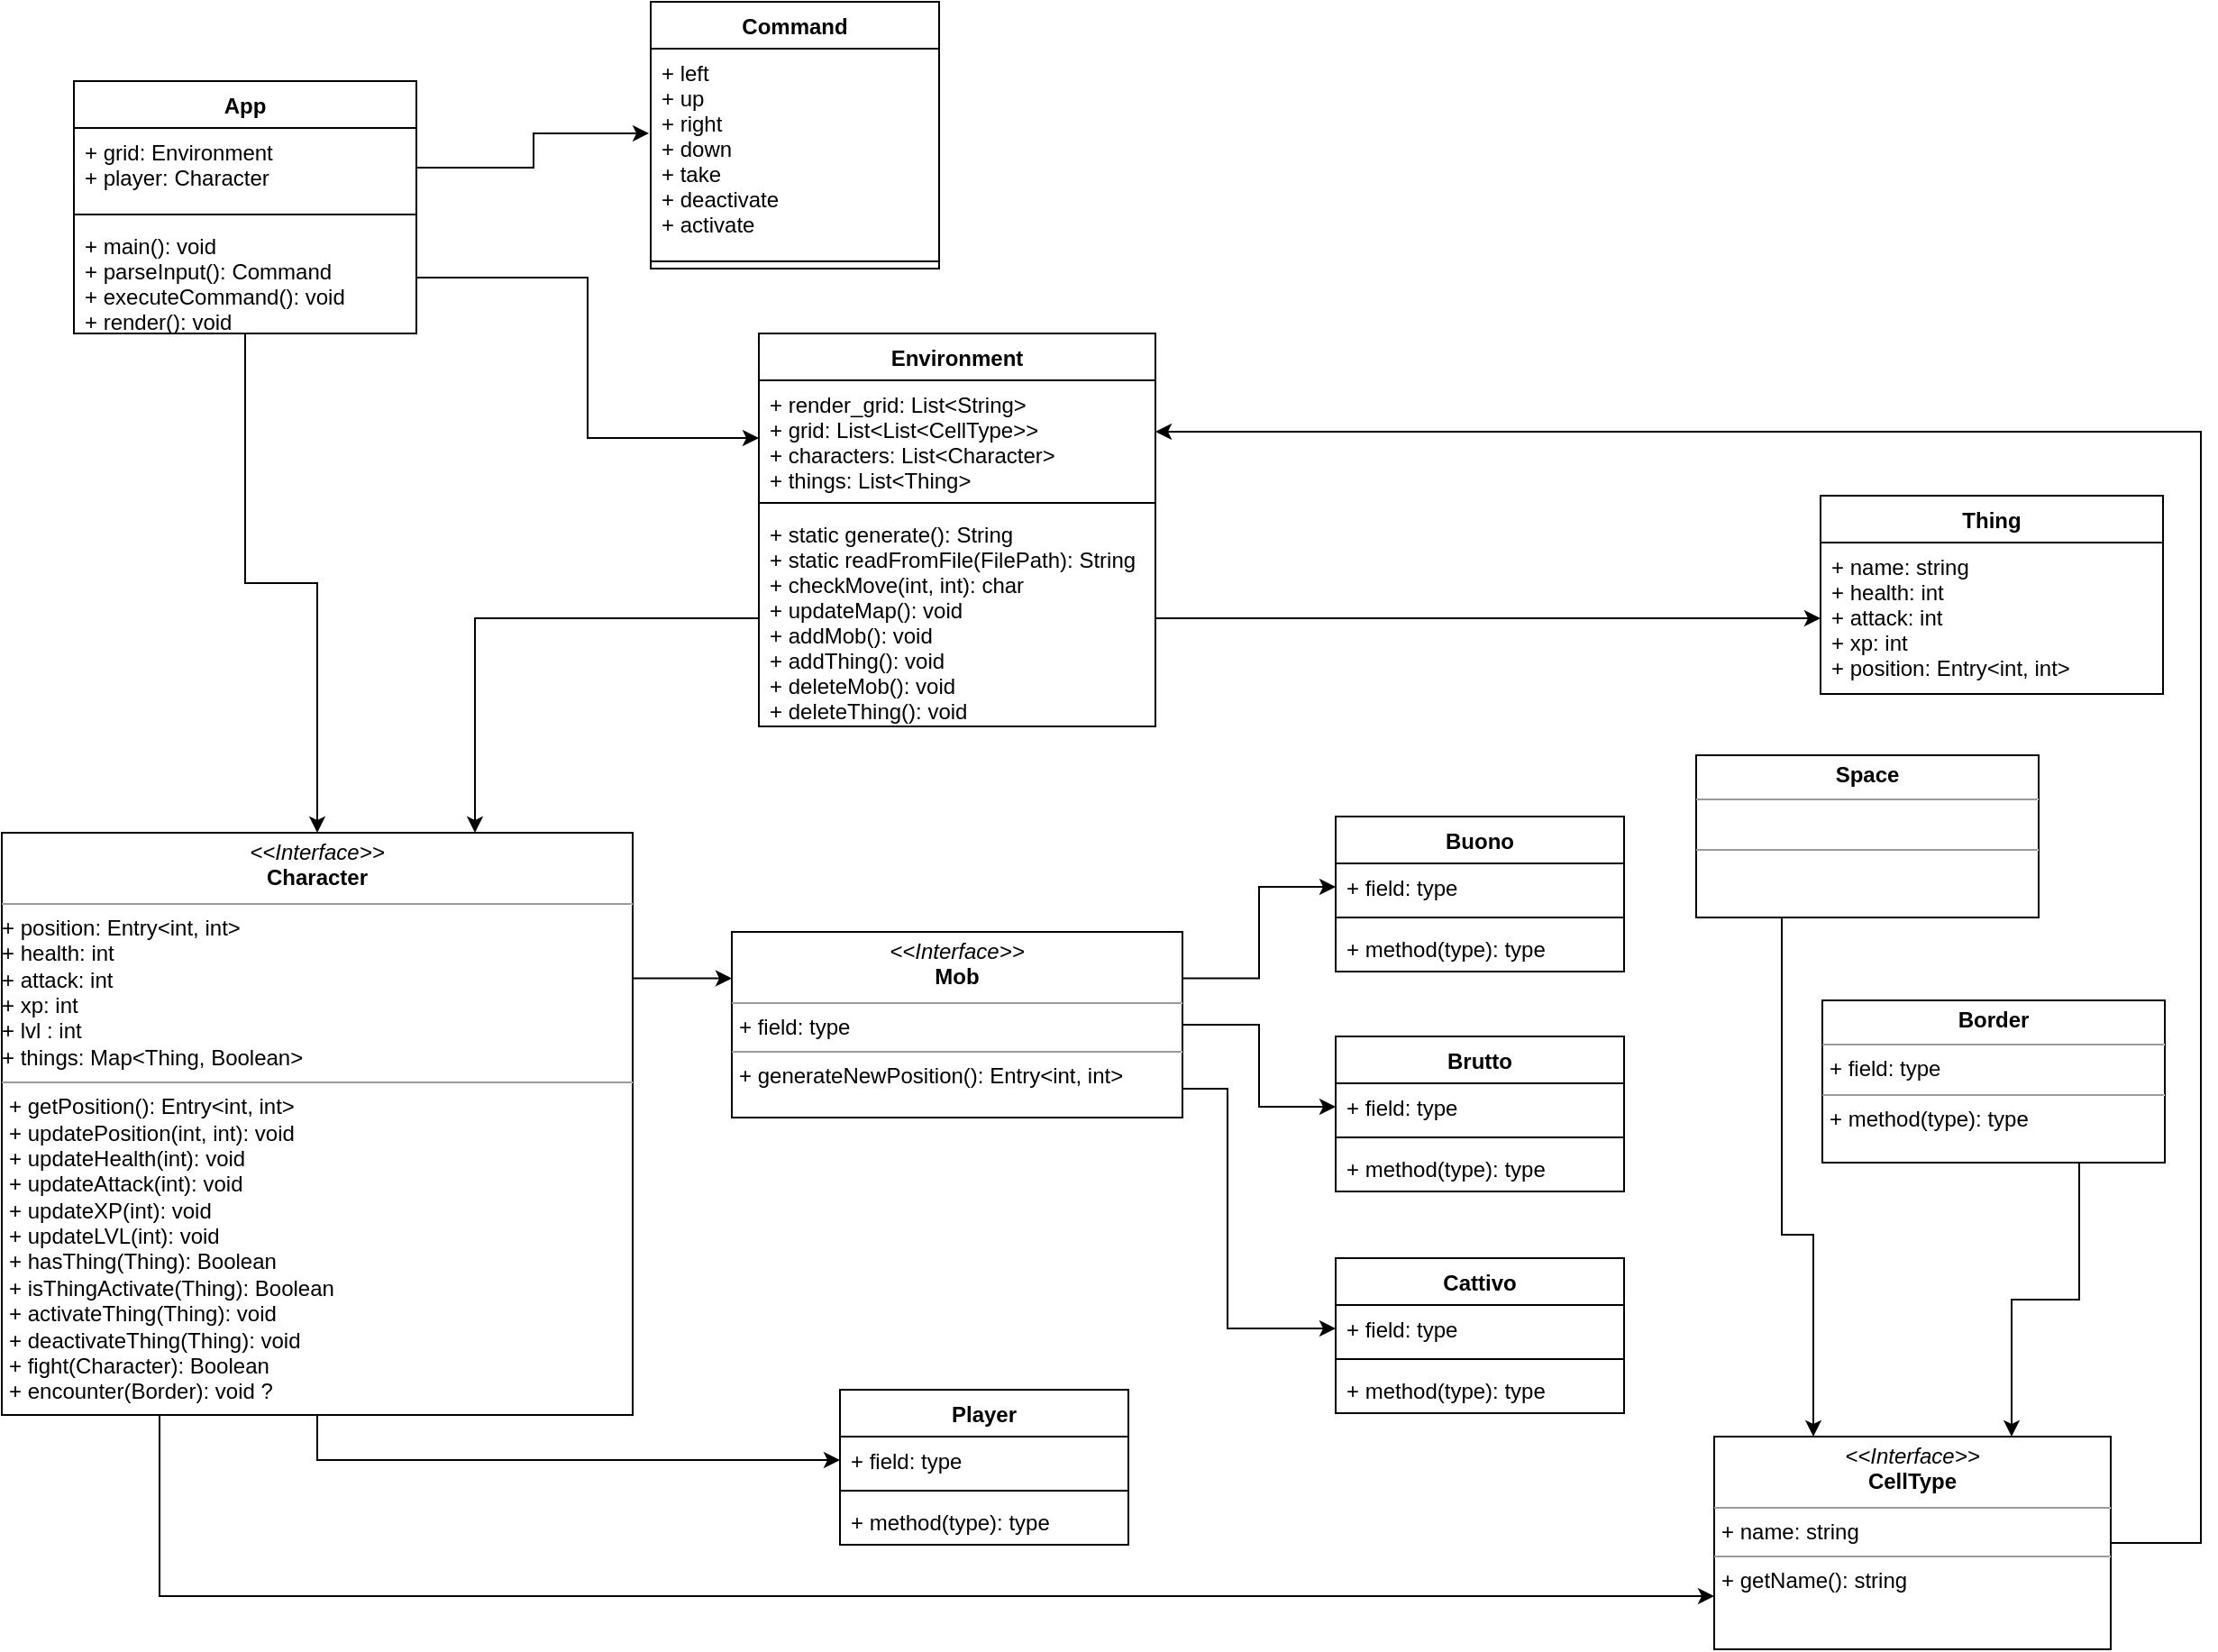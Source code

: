 <mxfile version="10.6.7" type="device"><diagram id="LDF_CH81lKKC1Uchu8hJ" name="Page-1"><mxGraphModel dx="1327" dy="778" grid="1" gridSize="10" guides="1" tooltips="1" connect="1" arrows="1" fold="1" page="1" pageScale="1" pageWidth="827" pageHeight="1169" math="0" shadow="0"><root><mxCell id="0"/><mxCell id="1" parent="0"/><mxCell id="97WXqjTTlSnCEz2I41OQ-5" value="Player" style="swimlane;fontStyle=1;align=center;verticalAlign=top;childLayout=stackLayout;horizontal=1;startSize=26;horizontalStack=0;resizeParent=1;resizeParentMax=0;resizeLast=0;collapsible=1;marginBottom=0;" parent="1" vertex="1"><mxGeometry x="505" y="816" width="160" height="86" as="geometry"/></mxCell><mxCell id="97WXqjTTlSnCEz2I41OQ-6" value="+ field: type" style="text;strokeColor=none;fillColor=none;align=left;verticalAlign=top;spacingLeft=4;spacingRight=4;overflow=hidden;rotatable=0;points=[[0,0.5],[1,0.5]];portConstraint=eastwest;" parent="97WXqjTTlSnCEz2I41OQ-5" vertex="1"><mxGeometry y="26" width="160" height="26" as="geometry"/></mxCell><mxCell id="97WXqjTTlSnCEz2I41OQ-7" value="" style="line;strokeWidth=1;fillColor=none;align=left;verticalAlign=middle;spacingTop=-1;spacingLeft=3;spacingRight=3;rotatable=0;labelPosition=right;points=[];portConstraint=eastwest;" parent="97WXqjTTlSnCEz2I41OQ-5" vertex="1"><mxGeometry y="52" width="160" height="8" as="geometry"/></mxCell><mxCell id="97WXqjTTlSnCEz2I41OQ-8" value="+ method(type): type" style="text;strokeColor=none;fillColor=none;align=left;verticalAlign=top;spacingLeft=4;spacingRight=4;overflow=hidden;rotatable=0;points=[[0,0.5],[1,0.5]];portConstraint=eastwest;" parent="97WXqjTTlSnCEz2I41OQ-5" vertex="1"><mxGeometry y="60" width="160" height="26" as="geometry"/></mxCell><mxCell id="97WXqjTTlSnCEz2I41OQ-88" style="edgeStyle=orthogonalEdgeStyle;rounded=0;orthogonalLoop=1;jettySize=auto;html=1;exitX=0.5;exitY=1;exitDx=0;exitDy=0;" parent="1" source="97WXqjTTlSnCEz2I41OQ-9" target="97WXqjTTlSnCEz2I41OQ-36" edge="1"><mxGeometry relative="1" as="geometry"/></mxCell><mxCell id="97WXqjTTlSnCEz2I41OQ-9" value="App" style="swimlane;fontStyle=1;align=center;verticalAlign=top;childLayout=stackLayout;horizontal=1;startSize=26;horizontalStack=0;resizeParent=1;resizeParentMax=0;resizeLast=0;collapsible=1;marginBottom=0;" parent="1" vertex="1"><mxGeometry x="80" y="90" width="190" height="140" as="geometry"/></mxCell><mxCell id="97WXqjTTlSnCEz2I41OQ-10" value="+ grid: Environment&#xA;+ player: Character&#xA;" style="text;strokeColor=none;fillColor=none;align=left;verticalAlign=top;spacingLeft=4;spacingRight=4;overflow=hidden;rotatable=0;points=[[0,0.5],[1,0.5]];portConstraint=eastwest;" parent="97WXqjTTlSnCEz2I41OQ-9" vertex="1"><mxGeometry y="26" width="190" height="44" as="geometry"/></mxCell><mxCell id="97WXqjTTlSnCEz2I41OQ-11" value="" style="line;strokeWidth=1;fillColor=none;align=left;verticalAlign=middle;spacingTop=-1;spacingLeft=3;spacingRight=3;rotatable=0;labelPosition=right;points=[];portConstraint=eastwest;" parent="97WXqjTTlSnCEz2I41OQ-9" vertex="1"><mxGeometry y="70" width="190" height="8" as="geometry"/></mxCell><mxCell id="97WXqjTTlSnCEz2I41OQ-12" value="+ main(): void&#xA;+ parseInput(): Command&#xA;+ executeCommand(): void&#xA;+ render(): void&#xA;" style="text;strokeColor=none;fillColor=none;align=left;verticalAlign=top;spacingLeft=4;spacingRight=4;overflow=hidden;rotatable=0;points=[[0,0.5],[1,0.5]];portConstraint=eastwest;" parent="97WXqjTTlSnCEz2I41OQ-9" vertex="1"><mxGeometry y="78" width="190" height="62" as="geometry"/></mxCell><mxCell id="97WXqjTTlSnCEz2I41OQ-13" value="Environment" style="swimlane;fontStyle=1;align=center;verticalAlign=top;childLayout=stackLayout;horizontal=1;startSize=26;horizontalStack=0;resizeParent=1;resizeParentMax=0;resizeLast=0;collapsible=1;marginBottom=0;" parent="1" vertex="1"><mxGeometry x="460" y="230" width="220" height="218" as="geometry"/></mxCell><mxCell id="97WXqjTTlSnCEz2I41OQ-14" value="+ render_grid: List&lt;String&gt;&#xA;+ grid: List&lt;List&lt;CellType&gt;&gt;&#xA;+ characters: List&lt;Character&gt;&#xA;+ things: List&lt;Thing&gt;&#xA;" style="text;strokeColor=none;fillColor=none;align=left;verticalAlign=top;spacingLeft=4;spacingRight=4;overflow=hidden;rotatable=0;points=[[0,0.5],[1,0.5]];portConstraint=eastwest;" parent="97WXqjTTlSnCEz2I41OQ-13" vertex="1"><mxGeometry y="26" width="220" height="64" as="geometry"/></mxCell><mxCell id="97WXqjTTlSnCEz2I41OQ-15" value="" style="line;strokeWidth=1;fillColor=none;align=left;verticalAlign=middle;spacingTop=-1;spacingLeft=3;spacingRight=3;rotatable=0;labelPosition=right;points=[];portConstraint=eastwest;" parent="97WXqjTTlSnCEz2I41OQ-13" vertex="1"><mxGeometry y="90" width="220" height="8" as="geometry"/></mxCell><mxCell id="97WXqjTTlSnCEz2I41OQ-16" value="+ static generate(): String&#xA;+ static readFromFile(FilePath): String&#xA;+ checkMove(int, int): char&#xA;+ updateMap(): void&#xA;+ addMob(): void&#xA;+ addThing(): void&#xA;+ deleteMob(): void&#xA;+ deleteThing(): void&#xA;" style="text;strokeColor=none;fillColor=none;align=left;verticalAlign=top;spacingLeft=4;spacingRight=4;overflow=hidden;rotatable=0;points=[[0,0.5],[1,0.5]];portConstraint=eastwest;" parent="97WXqjTTlSnCEz2I41OQ-13" vertex="1"><mxGeometry y="98" width="220" height="120" as="geometry"/></mxCell><mxCell id="97WXqjTTlSnCEz2I41OQ-85" style="edgeStyle=orthogonalEdgeStyle;rounded=0;orthogonalLoop=1;jettySize=auto;html=1;exitX=0.5;exitY=1;exitDx=0;exitDy=0;entryX=0;entryY=0.5;entryDx=0;entryDy=0;" parent="1" source="97WXqjTTlSnCEz2I41OQ-36" target="97WXqjTTlSnCEz2I41OQ-6" edge="1"><mxGeometry relative="1" as="geometry"/></mxCell><mxCell id="1ilOJegLmL0AOmBw9CSE-32" style="edgeStyle=orthogonalEdgeStyle;rounded=0;orthogonalLoop=1;jettySize=auto;html=1;exitX=0.25;exitY=1;exitDx=0;exitDy=0;entryX=0;entryY=0.75;entryDx=0;entryDy=0;" parent="1" source="97WXqjTTlSnCEz2I41OQ-36" target="1ilOJegLmL0AOmBw9CSE-13" edge="1"><mxGeometry relative="1" as="geometry"/></mxCell><mxCell id="lmafDPeASD9KapJaagSO-1" style="edgeStyle=orthogonalEdgeStyle;rounded=0;orthogonalLoop=1;jettySize=auto;html=1;exitX=1;exitY=0.25;exitDx=0;exitDy=0;entryX=0;entryY=0.25;entryDx=0;entryDy=0;" edge="1" parent="1" source="97WXqjTTlSnCEz2I41OQ-36" target="97WXqjTTlSnCEz2I41OQ-68"><mxGeometry relative="1" as="geometry"/></mxCell><mxCell id="97WXqjTTlSnCEz2I41OQ-36" value="&lt;p style=&quot;margin: 0px ; margin-top: 4px ; text-align: center&quot;&gt;&lt;i&gt;&amp;lt;&amp;lt;Interface&amp;gt;&amp;gt;&lt;/i&gt;&lt;br&gt;&lt;b&gt;Character&lt;/b&gt;&lt;/p&gt;&lt;hr size=&quot;1&quot;&gt;&lt;div&gt;+ position: Entry&amp;lt;int, int&amp;gt;&lt;/div&gt;&lt;div&gt;+ health: int&lt;/div&gt;&lt;div&gt;+ attack: int&lt;br&gt;&lt;/div&gt;&lt;div&gt;+ xp: int&lt;/div&gt;&lt;div&gt;+ lvl : int&lt;/div&gt;&lt;div&gt;+ things: Map&amp;lt;Thing, Boolean&amp;gt;&lt;/div&gt;&lt;hr size=&quot;1&quot;&gt;&lt;p style=&quot;margin: 0px ; margin-left: 4px&quot;&gt;+ getPosition(): Entry&amp;lt;int, int&amp;gt;&lt;br&gt;&lt;/p&gt;&lt;p style=&quot;margin: 0px ; margin-left: 4px&quot;&gt;+ updatePosition(int, int): void&lt;/p&gt;&lt;p style=&quot;margin: 0px ; margin-left: 4px&quot;&gt;+ updateHealth(int): void&lt;/p&gt;&lt;p style=&quot;margin: 0px ; margin-left: 4px&quot;&gt;+ updateAttack(int): void&lt;/p&gt;&lt;p style=&quot;margin: 0px ; margin-left: 4px&quot;&gt;+ updateXP(int): void&lt;/p&gt;&lt;p style=&quot;margin: 0px ; margin-left: 4px&quot;&gt;+ updateLVL(int): void&lt;/p&gt;&lt;p style=&quot;margin: 0px ; margin-left: 4px&quot;&gt;+ hasThing(Thing): Boolean&lt;/p&gt;&lt;p style=&quot;margin: 0px ; margin-left: 4px&quot;&gt;+ isThingActivate(Thing): Boolean&lt;/p&gt;&lt;p style=&quot;margin: 0px ; margin-left: 4px&quot;&gt;+ activateThing(Thing): void&lt;/p&gt;&lt;p style=&quot;margin: 0px ; margin-left: 4px&quot;&gt;+ deactivateThing(Thing): void&lt;br&gt;&lt;/p&gt;&lt;p style=&quot;margin: 0px ; margin-left: 4px&quot;&gt;+ fight(Character): Boolean&lt;br&gt;&lt;/p&gt;&lt;p style=&quot;margin: 0px ; margin-left: 4px&quot;&gt;+ encounter(Border): void ?&lt;/p&gt;&lt;p style=&quot;margin: 0px ; margin-left: 4px&quot;&gt;&lt;br&gt;&lt;/p&gt;" style="verticalAlign=top;align=left;overflow=fill;fontSize=12;fontFamily=Helvetica;html=1;" parent="1" vertex="1"><mxGeometry x="40" y="507" width="350" height="323" as="geometry"/></mxCell><mxCell id="97WXqjTTlSnCEz2I41OQ-62" value="Command" style="swimlane;fontStyle=1;align=center;verticalAlign=top;childLayout=stackLayout;horizontal=1;startSize=26;horizontalStack=0;resizeParent=1;resizeParentMax=0;resizeLast=0;collapsible=1;marginBottom=0;" parent="1" vertex="1"><mxGeometry x="400" y="46" width="160" height="148" as="geometry"/></mxCell><mxCell id="97WXqjTTlSnCEz2I41OQ-63" value="+ left&#xA;+ up&#xA;+ right&#xA;+ down&#xA;+ take&#xA;+ deactivate&#xA;+ activate&#xA;" style="text;strokeColor=none;fillColor=none;align=left;verticalAlign=top;spacingLeft=4;spacingRight=4;overflow=hidden;rotatable=0;points=[[0,0.5],[1,0.5]];portConstraint=eastwest;" parent="97WXqjTTlSnCEz2I41OQ-62" vertex="1"><mxGeometry y="26" width="160" height="114" as="geometry"/></mxCell><mxCell id="97WXqjTTlSnCEz2I41OQ-64" value="" style="line;strokeWidth=1;fillColor=none;align=left;verticalAlign=middle;spacingTop=-1;spacingLeft=3;spacingRight=3;rotatable=0;labelPosition=right;points=[];portConstraint=eastwest;" parent="97WXqjTTlSnCEz2I41OQ-62" vertex="1"><mxGeometry y="140" width="160" height="8" as="geometry"/></mxCell><mxCell id="97WXqjTTlSnCEz2I41OQ-82" style="edgeStyle=orthogonalEdgeStyle;rounded=0;orthogonalLoop=1;jettySize=auto;html=1;exitX=1;exitY=0.25;exitDx=0;exitDy=0;entryX=0;entryY=0.5;entryDx=0;entryDy=0;" parent="1" source="97WXqjTTlSnCEz2I41OQ-68" target="97WXqjTTlSnCEz2I41OQ-71" edge="1"><mxGeometry relative="1" as="geometry"/></mxCell><mxCell id="97WXqjTTlSnCEz2I41OQ-83" style="edgeStyle=orthogonalEdgeStyle;rounded=0;orthogonalLoop=1;jettySize=auto;html=1;exitX=1;exitY=0.5;exitDx=0;exitDy=0;" parent="1" source="97WXqjTTlSnCEz2I41OQ-68" target="97WXqjTTlSnCEz2I41OQ-75" edge="1"><mxGeometry relative="1" as="geometry"/></mxCell><mxCell id="97WXqjTTlSnCEz2I41OQ-84" style="edgeStyle=orthogonalEdgeStyle;rounded=0;orthogonalLoop=1;jettySize=auto;html=1;exitX=1;exitY=0.75;exitDx=0;exitDy=0;entryX=0;entryY=0.5;entryDx=0;entryDy=0;" parent="1" source="97WXqjTTlSnCEz2I41OQ-68" target="97WXqjTTlSnCEz2I41OQ-79" edge="1"><mxGeometry relative="1" as="geometry"><Array as="points"><mxPoint x="695" y="649"/><mxPoint x="720" y="649"/><mxPoint x="720" y="782"/></Array></mxGeometry></mxCell><mxCell id="97WXqjTTlSnCEz2I41OQ-68" value="&lt;p style=&quot;margin: 0px ; margin-top: 4px ; text-align: center&quot;&gt;&lt;i&gt;&amp;lt;&amp;lt;Interface&amp;gt;&amp;gt;&lt;/i&gt;&lt;br&gt;&lt;b&gt;Mob&lt;/b&gt;&lt;/p&gt;&lt;hr size=&quot;1&quot;&gt;&lt;p style=&quot;margin: 0px ; margin-left: 4px&quot;&gt;+ field: type&lt;br&gt;&lt;/p&gt;&lt;hr size=&quot;1&quot;&gt;&lt;p style=&quot;margin: 0px ; margin-left: 4px&quot;&gt;+ generateNewPosition(): Entry&amp;lt;int, int&amp;gt;&lt;/p&gt;" style="verticalAlign=top;align=left;overflow=fill;fontSize=12;fontFamily=Helvetica;html=1;" parent="1" vertex="1"><mxGeometry x="445" y="562" width="250" height="103" as="geometry"/></mxCell><mxCell id="97WXqjTTlSnCEz2I41OQ-70" value="Buono" style="swimlane;fontStyle=1;align=center;verticalAlign=top;childLayout=stackLayout;horizontal=1;startSize=26;horizontalStack=0;resizeParent=1;resizeParentMax=0;resizeLast=0;collapsible=1;marginBottom=0;" parent="1" vertex="1"><mxGeometry x="780" y="498" width="160" height="86" as="geometry"/></mxCell><mxCell id="97WXqjTTlSnCEz2I41OQ-71" value="+ field: type" style="text;strokeColor=none;fillColor=none;align=left;verticalAlign=top;spacingLeft=4;spacingRight=4;overflow=hidden;rotatable=0;points=[[0,0.5],[1,0.5]];portConstraint=eastwest;" parent="97WXqjTTlSnCEz2I41OQ-70" vertex="1"><mxGeometry y="26" width="160" height="26" as="geometry"/></mxCell><mxCell id="97WXqjTTlSnCEz2I41OQ-72" value="" style="line;strokeWidth=1;fillColor=none;align=left;verticalAlign=middle;spacingTop=-1;spacingLeft=3;spacingRight=3;rotatable=0;labelPosition=right;points=[];portConstraint=eastwest;" parent="97WXqjTTlSnCEz2I41OQ-70" vertex="1"><mxGeometry y="52" width="160" height="8" as="geometry"/></mxCell><mxCell id="97WXqjTTlSnCEz2I41OQ-73" value="+ method(type): type" style="text;strokeColor=none;fillColor=none;align=left;verticalAlign=top;spacingLeft=4;spacingRight=4;overflow=hidden;rotatable=0;points=[[0,0.5],[1,0.5]];portConstraint=eastwest;" parent="97WXqjTTlSnCEz2I41OQ-70" vertex="1"><mxGeometry y="60" width="160" height="26" as="geometry"/></mxCell><mxCell id="97WXqjTTlSnCEz2I41OQ-74" value="Brutto" style="swimlane;fontStyle=1;align=center;verticalAlign=top;childLayout=stackLayout;horizontal=1;startSize=26;horizontalStack=0;resizeParent=1;resizeParentMax=0;resizeLast=0;collapsible=1;marginBottom=0;" parent="1" vertex="1"><mxGeometry x="780" y="620" width="160" height="86" as="geometry"/></mxCell><mxCell id="97WXqjTTlSnCEz2I41OQ-75" value="+ field: type" style="text;strokeColor=none;fillColor=none;align=left;verticalAlign=top;spacingLeft=4;spacingRight=4;overflow=hidden;rotatable=0;points=[[0,0.5],[1,0.5]];portConstraint=eastwest;" parent="97WXqjTTlSnCEz2I41OQ-74" vertex="1"><mxGeometry y="26" width="160" height="26" as="geometry"/></mxCell><mxCell id="97WXqjTTlSnCEz2I41OQ-76" value="" style="line;strokeWidth=1;fillColor=none;align=left;verticalAlign=middle;spacingTop=-1;spacingLeft=3;spacingRight=3;rotatable=0;labelPosition=right;points=[];portConstraint=eastwest;" parent="97WXqjTTlSnCEz2I41OQ-74" vertex="1"><mxGeometry y="52" width="160" height="8" as="geometry"/></mxCell><mxCell id="97WXqjTTlSnCEz2I41OQ-77" value="+ method(type): type" style="text;strokeColor=none;fillColor=none;align=left;verticalAlign=top;spacingLeft=4;spacingRight=4;overflow=hidden;rotatable=0;points=[[0,0.5],[1,0.5]];portConstraint=eastwest;" parent="97WXqjTTlSnCEz2I41OQ-74" vertex="1"><mxGeometry y="60" width="160" height="26" as="geometry"/></mxCell><mxCell id="97WXqjTTlSnCEz2I41OQ-78" value="Cattivo" style="swimlane;fontStyle=1;align=center;verticalAlign=top;childLayout=stackLayout;horizontal=1;startSize=26;horizontalStack=0;resizeParent=1;resizeParentMax=0;resizeLast=0;collapsible=1;marginBottom=0;" parent="1" vertex="1"><mxGeometry x="780" y="743" width="160" height="86" as="geometry"/></mxCell><mxCell id="97WXqjTTlSnCEz2I41OQ-79" value="+ field: type" style="text;strokeColor=none;fillColor=none;align=left;verticalAlign=top;spacingLeft=4;spacingRight=4;overflow=hidden;rotatable=0;points=[[0,0.5],[1,0.5]];portConstraint=eastwest;" parent="97WXqjTTlSnCEz2I41OQ-78" vertex="1"><mxGeometry y="26" width="160" height="26" as="geometry"/></mxCell><mxCell id="97WXqjTTlSnCEz2I41OQ-80" value="" style="line;strokeWidth=1;fillColor=none;align=left;verticalAlign=middle;spacingTop=-1;spacingLeft=3;spacingRight=3;rotatable=0;labelPosition=right;points=[];portConstraint=eastwest;" parent="97WXqjTTlSnCEz2I41OQ-78" vertex="1"><mxGeometry y="52" width="160" height="8" as="geometry"/></mxCell><mxCell id="97WXqjTTlSnCEz2I41OQ-81" value="+ method(type): type" style="text;strokeColor=none;fillColor=none;align=left;verticalAlign=top;spacingLeft=4;spacingRight=4;overflow=hidden;rotatable=0;points=[[0,0.5],[1,0.5]];portConstraint=eastwest;" parent="97WXqjTTlSnCEz2I41OQ-78" vertex="1"><mxGeometry y="60" width="160" height="26" as="geometry"/></mxCell><mxCell id="97WXqjTTlSnCEz2I41OQ-89" style="edgeStyle=orthogonalEdgeStyle;rounded=0;orthogonalLoop=1;jettySize=auto;html=1;exitX=1;exitY=0.5;exitDx=0;exitDy=0;entryX=-0.006;entryY=0.412;entryDx=0;entryDy=0;entryPerimeter=0;" parent="1" source="97WXqjTTlSnCEz2I41OQ-10" target="97WXqjTTlSnCEz2I41OQ-63" edge="1"><mxGeometry relative="1" as="geometry"/></mxCell><mxCell id="97WXqjTTlSnCEz2I41OQ-90" style="edgeStyle=orthogonalEdgeStyle;rounded=0;orthogonalLoop=1;jettySize=auto;html=1;exitX=1;exitY=0.5;exitDx=0;exitDy=0;entryX=0;entryY=0.5;entryDx=0;entryDy=0;" parent="1" source="97WXqjTTlSnCEz2I41OQ-12" target="97WXqjTTlSnCEz2I41OQ-14" edge="1"><mxGeometry relative="1" as="geometry"/></mxCell><mxCell id="B7jXywcGTPlKR87dfkBT-14" value="Thing" style="swimlane;fontStyle=1;align=center;verticalAlign=top;childLayout=stackLayout;horizontal=1;startSize=26;horizontalStack=0;resizeParent=1;resizeParentMax=0;resizeLast=0;collapsible=1;marginBottom=0;" parent="1" vertex="1"><mxGeometry x="1049" y="320" width="190" height="110" as="geometry"/></mxCell><mxCell id="B7jXywcGTPlKR87dfkBT-15" value="+ name: string&#xA;+ health: int&#xA;+ attack: int&#xA;+ xp: int&#xA;+ position: Entry&lt;int, int&gt;" style="text;strokeColor=none;fillColor=none;align=left;verticalAlign=top;spacingLeft=4;spacingRight=4;overflow=hidden;rotatable=0;points=[[0,0.5],[1,0.5]];portConstraint=eastwest;" parent="B7jXywcGTPlKR87dfkBT-14" vertex="1"><mxGeometry y="26" width="190" height="84" as="geometry"/></mxCell><mxCell id="B7jXywcGTPlKR87dfkBT-16" value="" style="line;strokeWidth=1;fillColor=none;align=left;verticalAlign=middle;spacingTop=-1;spacingLeft=3;spacingRight=3;rotatable=0;labelPosition=right;points=[];portConstraint=eastwest;" parent="B7jXywcGTPlKR87dfkBT-14" vertex="1"><mxGeometry y="110" width="190" as="geometry"/></mxCell><mxCell id="lmafDPeASD9KapJaagSO-3" style="edgeStyle=orthogonalEdgeStyle;rounded=0;orthogonalLoop=1;jettySize=auto;html=1;exitX=0.25;exitY=1;exitDx=0;exitDy=0;entryX=0.25;entryY=0;entryDx=0;entryDy=0;" edge="1" parent="1" source="B7jXywcGTPlKR87dfkBT-23" target="1ilOJegLmL0AOmBw9CSE-13"><mxGeometry relative="1" as="geometry"><Array as="points"><mxPoint x="1028" y="730"/><mxPoint x="1045" y="730"/></Array></mxGeometry></mxCell><mxCell id="B7jXywcGTPlKR87dfkBT-23" value="&lt;p style=&quot;margin: 0px ; margin-top: 4px ; text-align: center&quot;&gt;&lt;b&gt;Space&lt;/b&gt;&lt;/p&gt;&lt;hr size=&quot;1&quot;&gt;&lt;p style=&quot;margin: 0px ; margin-left: 4px&quot;&gt;&lt;br&gt;&lt;/p&gt;&lt;hr size=&quot;1&quot;&gt;&lt;p style=&quot;margin: 0px ; margin-left: 4px&quot;&gt;&lt;br&gt;&lt;/p&gt;" style="verticalAlign=top;align=left;overflow=fill;fontSize=12;fontFamily=Helvetica;html=1;" parent="1" vertex="1"><mxGeometry x="980" y="464" width="190" height="90" as="geometry"/></mxCell><mxCell id="1ilOJegLmL0AOmBw9CSE-2" style="edgeStyle=orthogonalEdgeStyle;rounded=0;orthogonalLoop=1;jettySize=auto;html=1;exitX=0;exitY=0.5;exitDx=0;exitDy=0;entryX=0.75;entryY=0;entryDx=0;entryDy=0;" parent="1" source="97WXqjTTlSnCEz2I41OQ-16" target="97WXqjTTlSnCEz2I41OQ-36" edge="1"><mxGeometry relative="1" as="geometry"/></mxCell><mxCell id="lmafDPeASD9KapJaagSO-7" style="edgeStyle=orthogonalEdgeStyle;rounded=0;orthogonalLoop=1;jettySize=auto;html=1;exitX=1;exitY=0.5;exitDx=0;exitDy=0;entryX=1;entryY=0.25;entryDx=0;entryDy=0;" edge="1" parent="1" source="1ilOJegLmL0AOmBw9CSE-13" target="97WXqjTTlSnCEz2I41OQ-13"><mxGeometry relative="1" as="geometry"><Array as="points"><mxPoint x="1260" y="901"/><mxPoint x="1260" y="285"/></Array></mxGeometry></mxCell><mxCell id="1ilOJegLmL0AOmBw9CSE-13" value="&lt;p style=&quot;margin: 0px ; margin-top: 4px ; text-align: center&quot;&gt;&lt;i&gt;&amp;lt;&amp;lt;Interface&amp;gt;&amp;gt;&lt;/i&gt;&lt;br&gt;&lt;b&gt;CellType&lt;/b&gt;&lt;/p&gt;&lt;hr size=&quot;1&quot;&gt;&lt;p style=&quot;margin: 0px ; margin-left: 4px&quot;&gt;+ name: string&lt;/p&gt;&lt;hr size=&quot;1&quot;&gt;&lt;p style=&quot;margin: 0px ; margin-left: 4px&quot;&gt;+ getName(): string&lt;/p&gt;" style="verticalAlign=top;align=left;overflow=fill;fontSize=12;fontFamily=Helvetica;html=1;" parent="1" vertex="1"><mxGeometry x="990" y="842" width="220" height="118" as="geometry"/></mxCell><mxCell id="lmafDPeASD9KapJaagSO-5" style="edgeStyle=orthogonalEdgeStyle;rounded=0;orthogonalLoop=1;jettySize=auto;html=1;exitX=0.75;exitY=1;exitDx=0;exitDy=0;entryX=0.75;entryY=0;entryDx=0;entryDy=0;" edge="1" parent="1" source="lmafDPeASD9KapJaagSO-4" target="1ilOJegLmL0AOmBw9CSE-13"><mxGeometry relative="1" as="geometry"/></mxCell><mxCell id="lmafDPeASD9KapJaagSO-4" value="&lt;p style=&quot;margin: 0px ; margin-top: 4px ; text-align: center&quot;&gt;&lt;b&gt;Border&lt;/b&gt;&lt;/p&gt;&lt;hr size=&quot;1&quot;&gt;&lt;p style=&quot;margin: 0px ; margin-left: 4px&quot;&gt;+ field: type&lt;/p&gt;&lt;hr size=&quot;1&quot;&gt;&lt;p style=&quot;margin: 0px ; margin-left: 4px&quot;&gt;+ method(type): type&lt;/p&gt;" style="verticalAlign=top;align=left;overflow=fill;fontSize=12;fontFamily=Helvetica;html=1;" vertex="1" parent="1"><mxGeometry x="1050" y="600" width="190" height="90" as="geometry"/></mxCell><mxCell id="lmafDPeASD9KapJaagSO-6" style="edgeStyle=orthogonalEdgeStyle;rounded=0;orthogonalLoop=1;jettySize=auto;html=1;exitX=1;exitY=0.5;exitDx=0;exitDy=0;entryX=0;entryY=0.5;entryDx=0;entryDy=0;" edge="1" parent="1" source="97WXqjTTlSnCEz2I41OQ-16" target="B7jXywcGTPlKR87dfkBT-15"><mxGeometry relative="1" as="geometry"/></mxCell></root></mxGraphModel></diagram></mxfile>